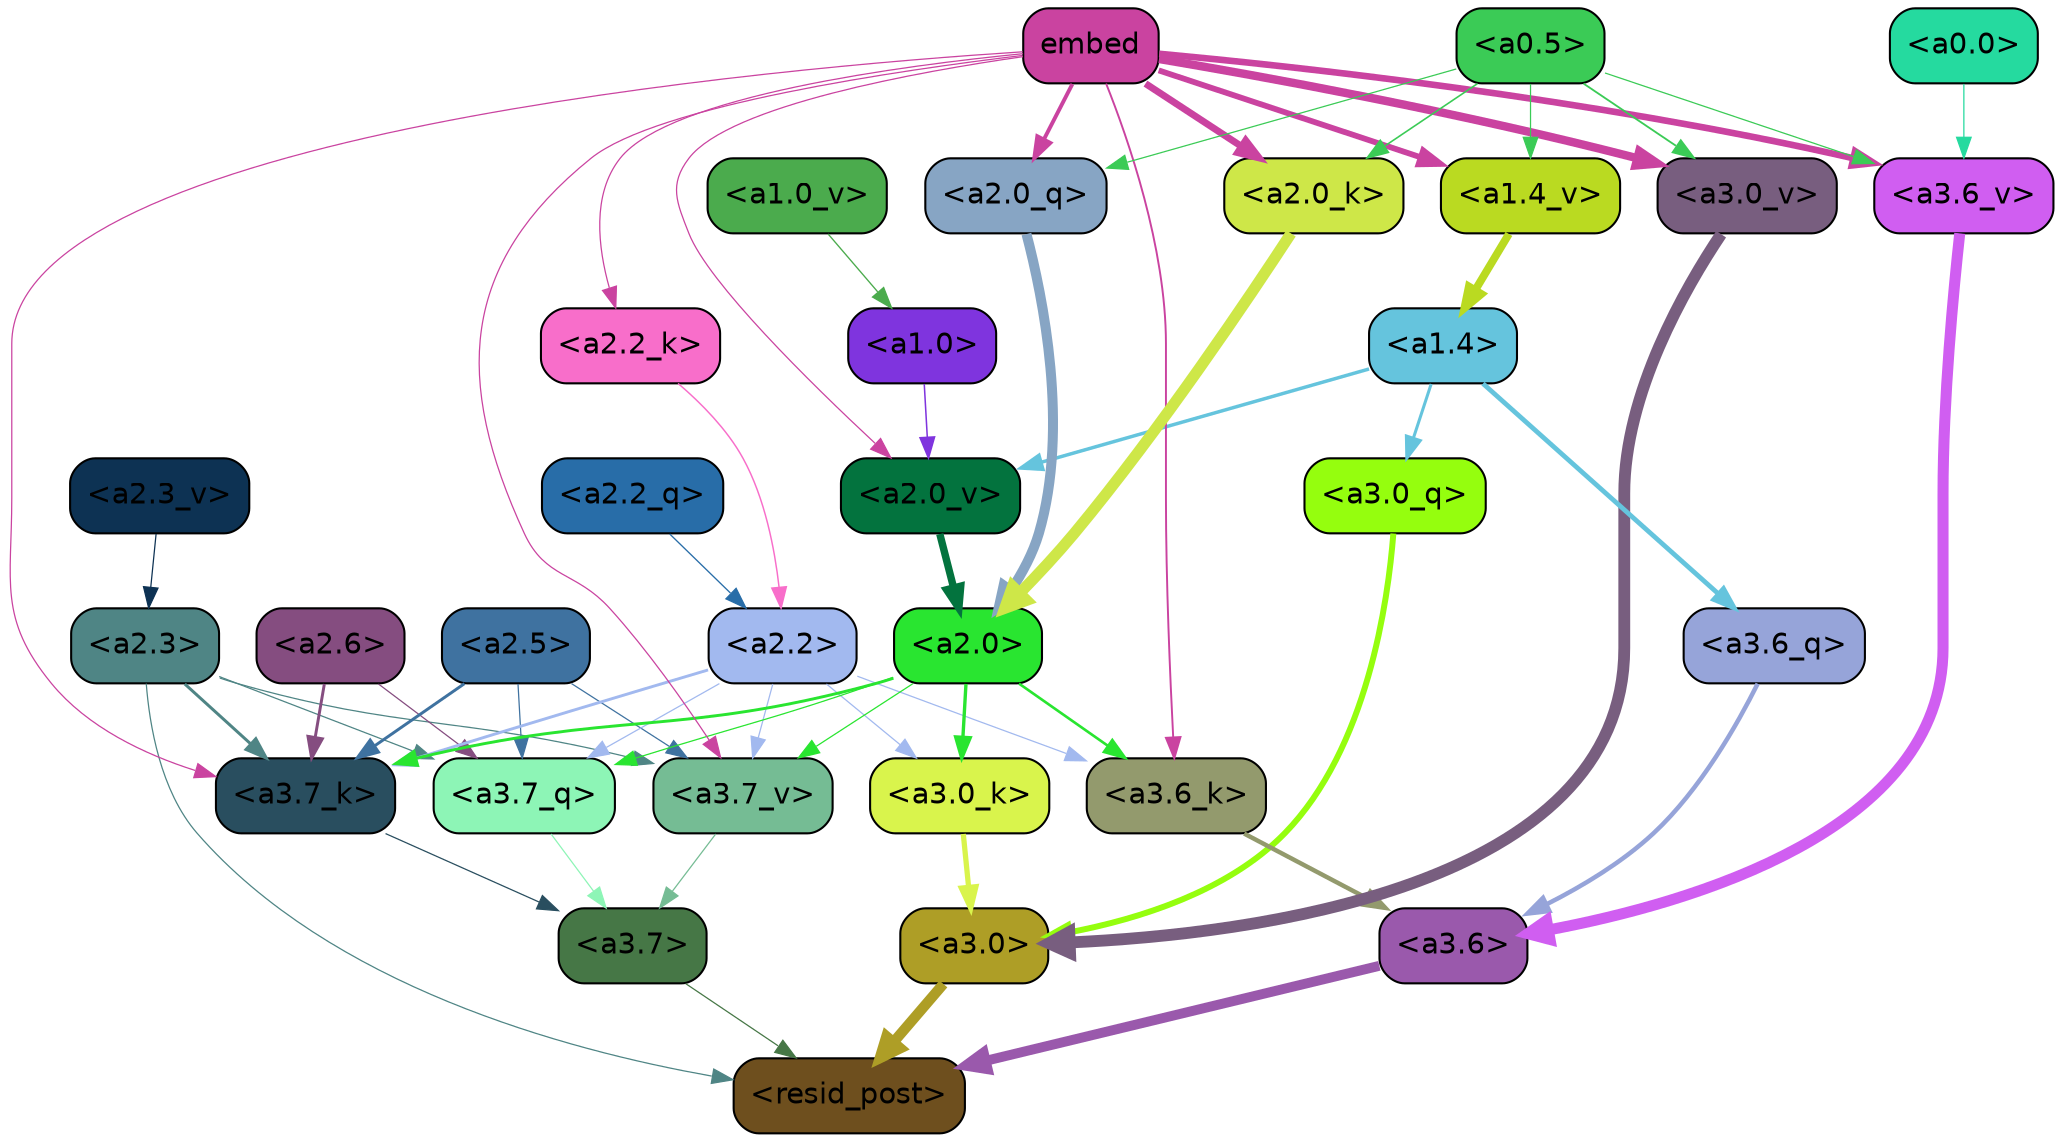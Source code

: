 strict digraph "" {
	graph [bgcolor=transparent,
		layout=dot,
		overlap=false,
		splines=true
	];
	"<a3.7>"	[color=black,
		fillcolor="#467746",
		fontname=Helvetica,
		shape=box,
		style="filled, rounded"];
	"<resid_post>"	[color=black,
		fillcolor="#6e4f1e",
		fontname=Helvetica,
		shape=box,
		style="filled, rounded"];
	"<a3.7>" -> "<resid_post>"	[color="#467746",
		penwidth=0.6];
	"<a3.6>"	[color=black,
		fillcolor="#9a59ac",
		fontname=Helvetica,
		shape=box,
		style="filled, rounded"];
	"<a3.6>" -> "<resid_post>"	[color="#9a59ac",
		penwidth=4.749041676521301];
	"<a3.0>"	[color=black,
		fillcolor="#ae9e26",
		fontname=Helvetica,
		shape=box,
		style="filled, rounded"];
	"<a3.0>" -> "<resid_post>"	[color="#ae9e26",
		penwidth=5.004215121269226];
	"<a2.3>"	[color=black,
		fillcolor="#4f8585",
		fontname=Helvetica,
		shape=box,
		style="filled, rounded"];
	"<a2.3>" -> "<resid_post>"	[color="#4f8585",
		penwidth=0.6];
	"<a3.7_q>"	[color=black,
		fillcolor="#8df5b6",
		fontname=Helvetica,
		shape=box,
		style="filled, rounded"];
	"<a2.3>" -> "<a3.7_q>"	[color="#4f8585",
		penwidth=0.6];
	"<a3.7_k>"	[color=black,
		fillcolor="#294e5f",
		fontname=Helvetica,
		shape=box,
		style="filled, rounded"];
	"<a2.3>" -> "<a3.7_k>"	[color="#4f8585",
		penwidth=1.4391854107379913];
	"<a3.7_v>"	[color=black,
		fillcolor="#75bc94",
		fontname=Helvetica,
		shape=box,
		style="filled, rounded"];
	"<a2.3>" -> "<a3.7_v>"	[color="#4f8585",
		penwidth=0.6];
	"<a3.7_q>" -> "<a3.7>"	[color="#8df5b6",
		penwidth=0.6];
	"<a3.6_q>"	[color=black,
		fillcolor="#96a4d9",
		fontname=Helvetica,
		shape=box,
		style="filled, rounded"];
	"<a3.6_q>" -> "<a3.6>"	[color="#96a4d9",
		penwidth=2.160832464694977];
	"<a3.0_q>"	[color=black,
		fillcolor="#95fe0e",
		fontname=Helvetica,
		shape=box,
		style="filled, rounded"];
	"<a3.0_q>" -> "<a3.0>"	[color="#95fe0e",
		penwidth=2.870753765106201];
	"<a3.7_k>" -> "<a3.7>"	[color="#294e5f",
		penwidth=0.6];
	"<a3.6_k>"	[color=black,
		fillcolor="#939a6d",
		fontname=Helvetica,
		shape=box,
		style="filled, rounded"];
	"<a3.6_k>" -> "<a3.6>"	[color="#939a6d",
		penwidth=2.13908451795578];
	"<a3.0_k>"	[color=black,
		fillcolor="#d9f44c",
		fontname=Helvetica,
		shape=box,
		style="filled, rounded"];
	"<a3.0_k>" -> "<a3.0>"	[color="#d9f44c",
		penwidth=2.520303964614868];
	"<a3.7_v>" -> "<a3.7>"	[color="#75bc94",
		penwidth=0.6];
	"<a3.6_v>"	[color=black,
		fillcolor="#d05ef1",
		fontname=Helvetica,
		shape=box,
		style="filled, rounded"];
	"<a3.6_v>" -> "<a3.6>"	[color="#d05ef1",
		penwidth=5.297133803367615];
	"<a3.0_v>"	[color=black,
		fillcolor="#785e7f",
		fontname=Helvetica,
		shape=box,
		style="filled, rounded"];
	"<a3.0_v>" -> "<a3.0>"	[color="#785e7f",
		penwidth=5.680712580680847];
	"<a2.6>"	[color=black,
		fillcolor="#854d80",
		fontname=Helvetica,
		shape=box,
		style="filled, rounded"];
	"<a2.6>" -> "<a3.7_q>"	[color="#854d80",
		penwidth=0.6];
	"<a2.6>" -> "<a3.7_k>"	[color="#854d80",
		penwidth=1.4180794060230255];
	"<a2.5>"	[color=black,
		fillcolor="#3f72a0",
		fontname=Helvetica,
		shape=box,
		style="filled, rounded"];
	"<a2.5>" -> "<a3.7_q>"	[color="#3f72a0",
		penwidth=0.6];
	"<a2.5>" -> "<a3.7_k>"	[color="#3f72a0",
		penwidth=1.4281435310840607];
	"<a2.5>" -> "<a3.7_v>"	[color="#3f72a0",
		penwidth=0.6];
	"<a2.2>"	[color=black,
		fillcolor="#a2b9ef",
		fontname=Helvetica,
		shape=box,
		style="filled, rounded"];
	"<a2.2>" -> "<a3.7_q>"	[color="#a2b9ef",
		penwidth=0.6];
	"<a2.2>" -> "<a3.7_k>"	[color="#a2b9ef",
		penwidth=1.3982512056827545];
	"<a2.2>" -> "<a3.6_k>"	[color="#a2b9ef",
		penwidth=0.6];
	"<a2.2>" -> "<a3.0_k>"	[color="#a2b9ef",
		penwidth=0.6];
	"<a2.2>" -> "<a3.7_v>"	[color="#a2b9ef",
		penwidth=0.6];
	"<a2.0>"	[color=black,
		fillcolor="#29e530",
		fontname=Helvetica,
		shape=box,
		style="filled, rounded"];
	"<a2.0>" -> "<a3.7_q>"	[color="#29e530",
		penwidth=0.6];
	"<a2.0>" -> "<a3.7_k>"	[color="#29e530",
		penwidth=1.404832512140274];
	"<a2.0>" -> "<a3.6_k>"	[color="#29e530",
		penwidth=1.2708758115768433];
	"<a2.0>" -> "<a3.0_k>"	[color="#29e530",
		penwidth=1.6207245588302612];
	"<a2.0>" -> "<a3.7_v>"	[color="#29e530",
		penwidth=0.6];
	"<a1.4>"	[color=black,
		fillcolor="#65c4dd",
		fontname=Helvetica,
		shape=box,
		style="filled, rounded"];
	"<a1.4>" -> "<a3.6_q>"	[color="#65c4dd",
		penwidth=2.289449453353882];
	"<a1.4>" -> "<a3.0_q>"	[color="#65c4dd",
		penwidth=1.4600623846054077];
	"<a2.0_v>"	[color=black,
		fillcolor="#03733e",
		fontname=Helvetica,
		shape=box,
		style="filled, rounded"];
	"<a1.4>" -> "<a2.0_v>"	[color="#65c4dd",
		penwidth=1.676277220249176];
	embed	[color=black,
		fillcolor="#ca43a0",
		fontname=Helvetica,
		shape=box,
		style="filled, rounded"];
	embed -> "<a3.7_k>"	[color="#ca43a0",
		penwidth=0.6];
	embed -> "<a3.6_k>"	[color="#ca43a0",
		penwidth=0.9291638135910034];
	embed -> "<a3.7_v>"	[color="#ca43a0",
		penwidth=0.6];
	embed -> "<a3.6_v>"	[color="#ca43a0",
		penwidth=3.1808209121227264];
	embed -> "<a3.0_v>"	[color="#ca43a0",
		penwidth=4.036660343408585];
	"<a2.0_q>"	[color=black,
		fillcolor="#87a5c4",
		fontname=Helvetica,
		shape=box,
		style="filled, rounded"];
	embed -> "<a2.0_q>"	[color="#ca43a0",
		penwidth=1.8821641206741333];
	"<a2.2_k>"	[color=black,
		fillcolor="#f86eca",
		fontname=Helvetica,
		shape=box,
		style="filled, rounded"];
	embed -> "<a2.2_k>"	[color="#ca43a0",
		penwidth=0.6];
	"<a2.0_k>"	[color=black,
		fillcolor="#cee748",
		fontname=Helvetica,
		shape=box,
		style="filled, rounded"];
	embed -> "<a2.0_k>"	[color="#ca43a0",
		penwidth=3.3375256061553955];
	embed -> "<a2.0_v>"	[color="#ca43a0",
		penwidth=0.6];
	"<a1.4_v>"	[color=black,
		fillcolor="#bada21",
		fontname=Helvetica,
		shape=box,
		style="filled, rounded"];
	embed -> "<a1.4_v>"	[color="#ca43a0",
		penwidth=2.7935529947280884];
	"<a0.5>"	[color=black,
		fillcolor="#3bcb56",
		fontname=Helvetica,
		shape=box,
		style="filled, rounded"];
	"<a0.5>" -> "<a3.6_v>"	[color="#3bcb56",
		penwidth=0.6];
	"<a0.5>" -> "<a3.0_v>"	[color="#3bcb56",
		penwidth=0.8798569142818451];
	"<a0.5>" -> "<a2.0_q>"	[color="#3bcb56",
		penwidth=0.6];
	"<a0.5>" -> "<a2.0_k>"	[color="#3bcb56",
		penwidth=0.7782440185546875];
	"<a0.5>" -> "<a1.4_v>"	[color="#3bcb56",
		penwidth=0.6];
	"<a0.0>"	[color=black,
		fillcolor="#25da9f",
		fontname=Helvetica,
		shape=box,
		style="filled, rounded"];
	"<a0.0>" -> "<a3.6_v>"	[color="#25da9f",
		penwidth=0.6];
	"<a2.2_q>"	[color=black,
		fillcolor="#286da8",
		fontname=Helvetica,
		shape=box,
		style="filled, rounded"];
	"<a2.2_q>" -> "<a2.2>"	[color="#286da8",
		penwidth=0.6392357051372528];
	"<a2.0_q>" -> "<a2.0>"	[color="#87a5c4",
		penwidth=4.795779317617416];
	"<a2.2_k>" -> "<a2.2>"	[color="#f86eca",
		penwidth=0.7060726433992386];
	"<a2.0_k>" -> "<a2.0>"	[color="#cee748",
		penwidth=5.401692286133766];
	"<a2.3_v>"	[color=black,
		fillcolor="#0d3253",
		fontname=Helvetica,
		shape=box,
		style="filled, rounded"];
	"<a2.3_v>" -> "<a2.3>"	[color="#0d3253",
		penwidth=0.6];
	"<a2.0_v>" -> "<a2.0>"	[color="#03733e",
		penwidth=3.56003999710083];
	"<a1.0>"	[color=black,
		fillcolor="#7f34de",
		fontname=Helvetica,
		shape=box,
		style="filled, rounded"];
	"<a1.0>" -> "<a2.0_v>"	[color="#7f34de",
		penwidth=0.7355214953422546];
	"<a1.4_v>" -> "<a1.4>"	[color="#bada21",
		penwidth=3.7673035860061646];
	"<a1.0_v>"	[color=black,
		fillcolor="#4bab4d",
		fontname=Helvetica,
		shape=box,
		style="filled, rounded"];
	"<a1.0_v>" -> "<a1.0>"	[color="#4bab4d",
		penwidth=0.6493047475814819];
}
